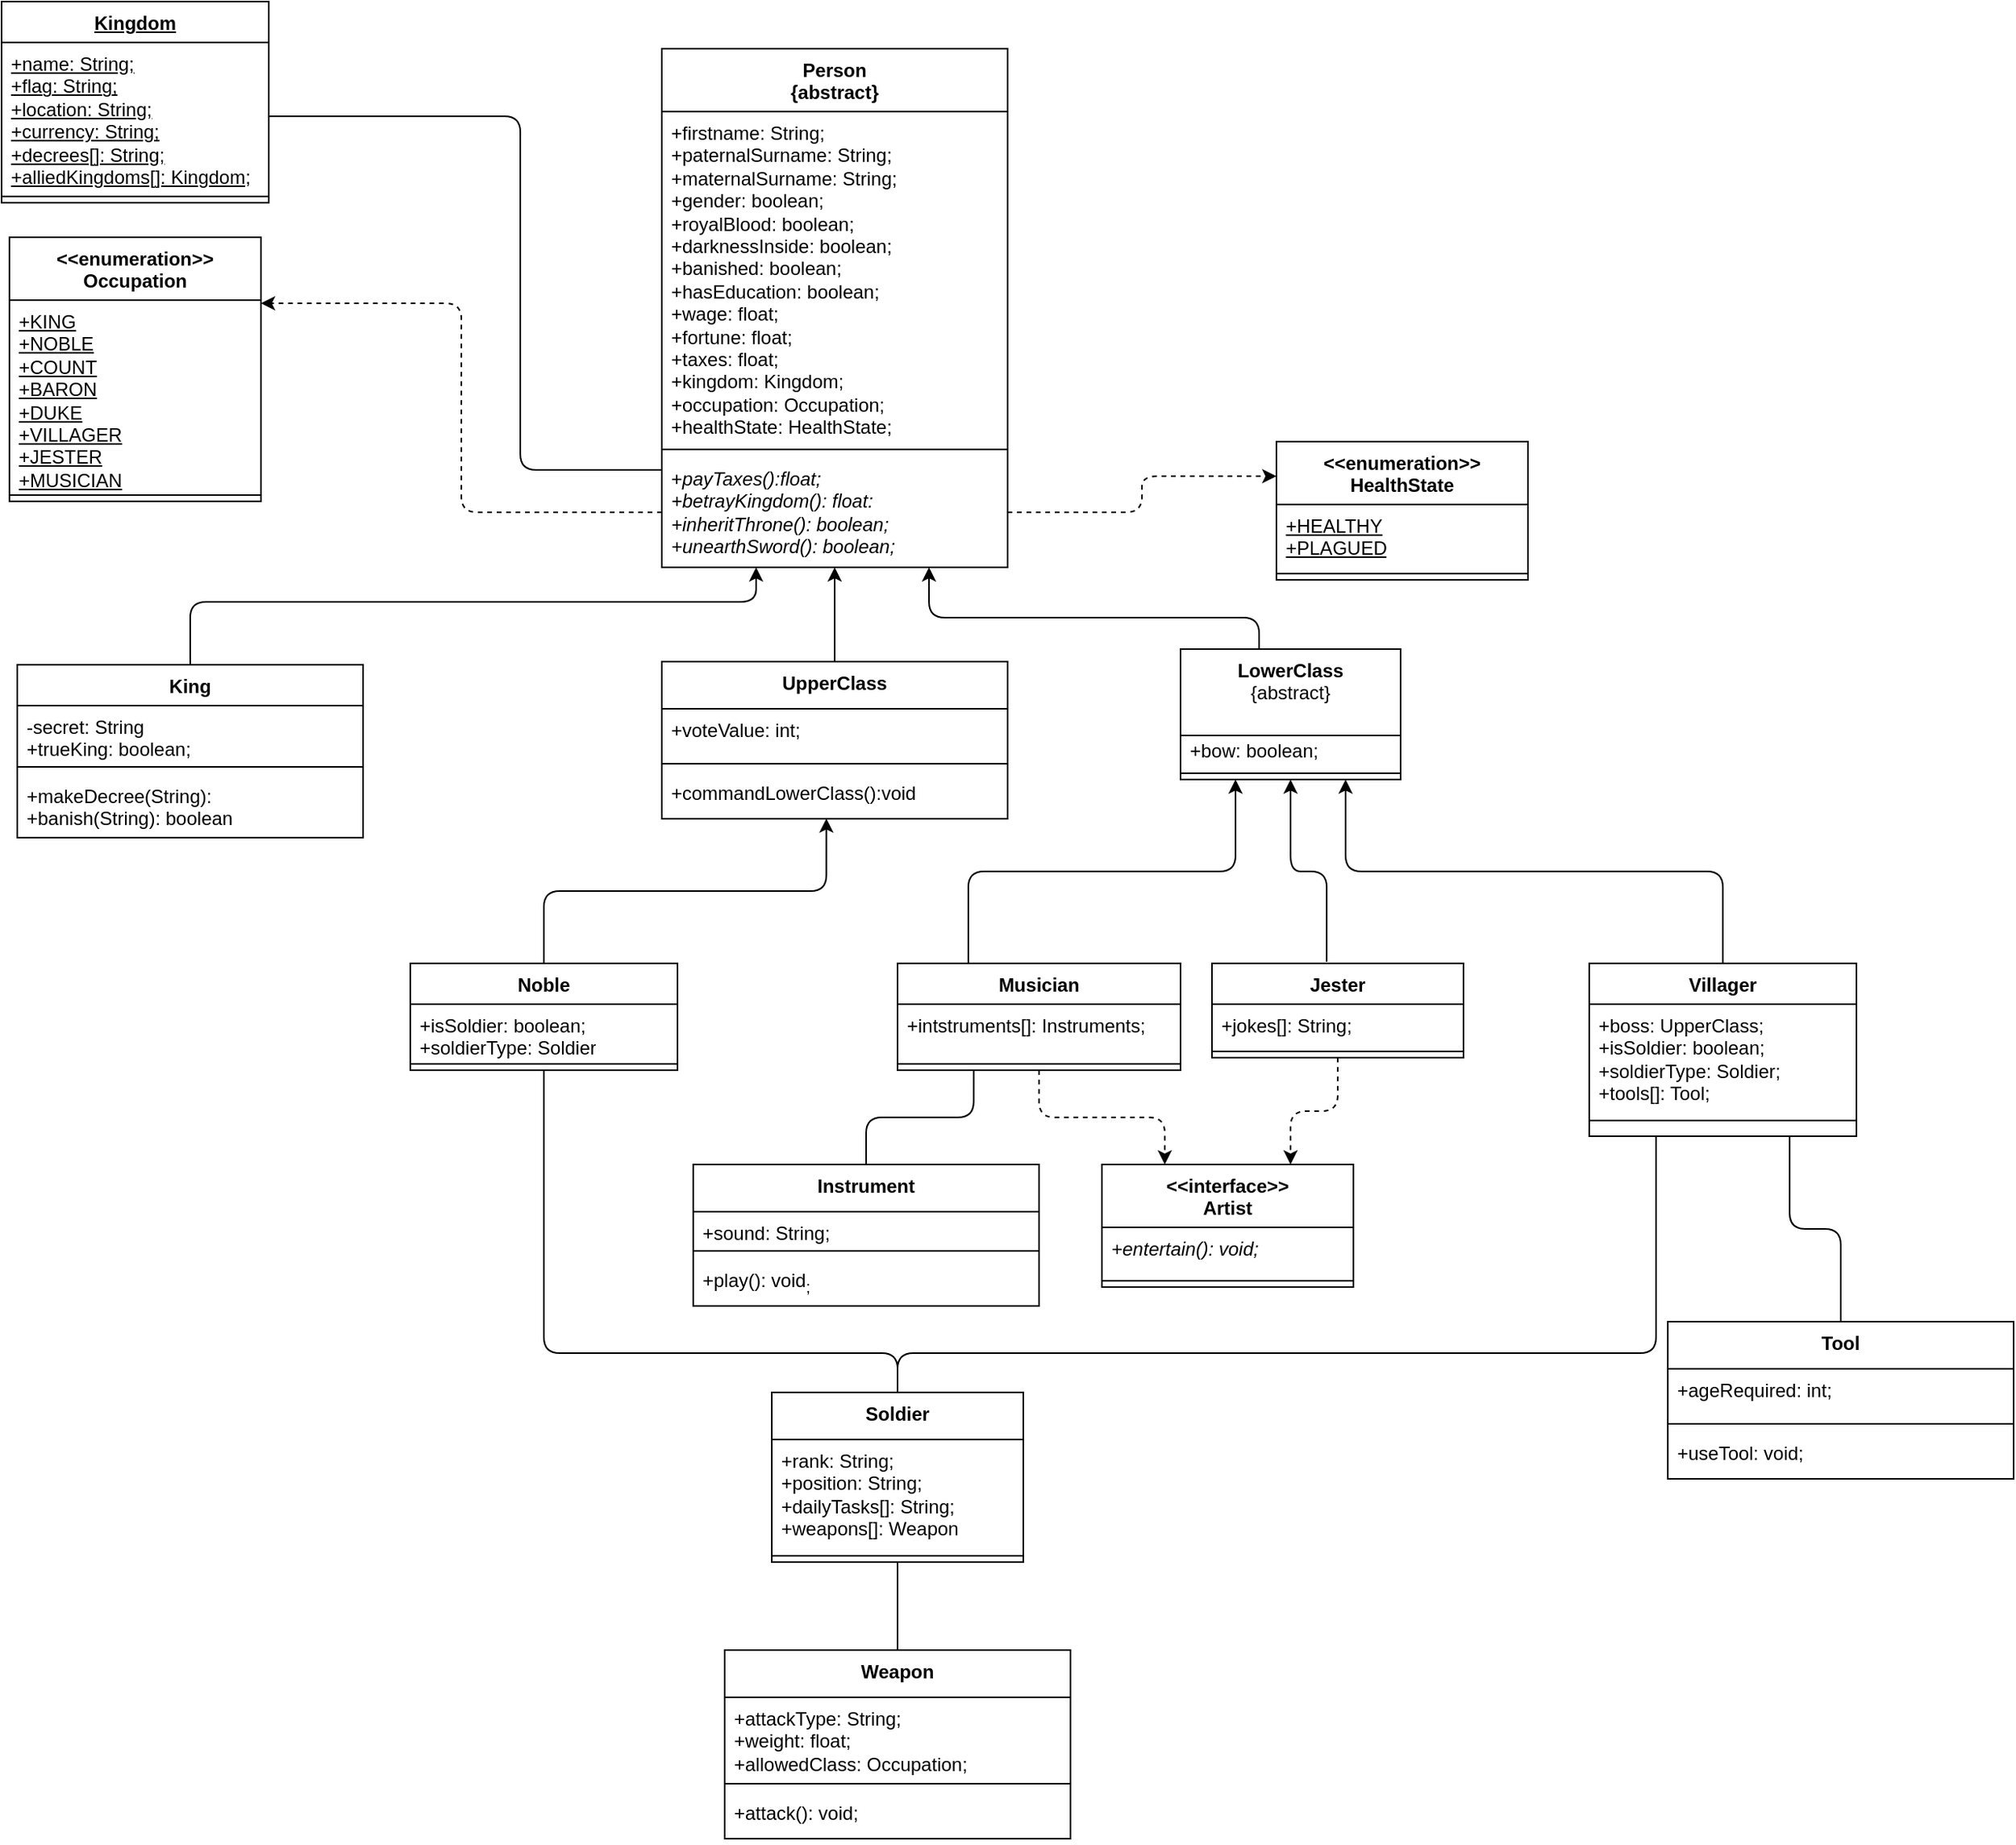 <mxfile version="24.6.5" type="github">
  <diagram name="Página-1" id="RxgWlxhT6HdZIsI5FISV">
    <mxGraphModel dx="1434" dy="789" grid="1" gridSize="10" guides="1" tooltips="1" connect="1" arrows="1" fold="1" page="1" pageScale="1" pageWidth="827" pageHeight="1169" math="0" shadow="0">
      <root>
        <mxCell id="0" />
        <mxCell id="1" parent="0" />
        <mxCell id="5AxWNF5T02aPGYcBd2j5-55" value="King" style="swimlane;fontStyle=1;align=center;verticalAlign=top;childLayout=stackLayout;horizontal=1;startSize=26;horizontalStack=0;resizeParent=1;resizeParentMax=0;resizeLast=0;collapsible=1;marginBottom=0;whiteSpace=wrap;html=1;" parent="1" vertex="1">
          <mxGeometry x="250" y="422" width="220" height="110" as="geometry" />
        </mxCell>
        <mxCell id="5AxWNF5T02aPGYcBd2j5-56" value="-secret: String&lt;div&gt;+trueKing: boolean;&lt;/div&gt;" style="text;strokeColor=none;fillColor=none;align=left;verticalAlign=top;spacingLeft=4;spacingRight=4;overflow=hidden;rotatable=0;points=[[0,0.5],[1,0.5]];portConstraint=eastwest;whiteSpace=wrap;html=1;" parent="5AxWNF5T02aPGYcBd2j5-55" vertex="1">
          <mxGeometry y="26" width="220" height="34" as="geometry" />
        </mxCell>
        <mxCell id="5AxWNF5T02aPGYcBd2j5-57" value="" style="line;strokeWidth=1;fillColor=none;align=left;verticalAlign=middle;spacingTop=-1;spacingLeft=3;spacingRight=3;rotatable=0;labelPosition=right;points=[];portConstraint=eastwest;strokeColor=inherit;" parent="5AxWNF5T02aPGYcBd2j5-55" vertex="1">
          <mxGeometry y="60" width="220" height="10" as="geometry" />
        </mxCell>
        <mxCell id="5AxWNF5T02aPGYcBd2j5-58" value="+makeDecree(String):&amp;nbsp; &amp;nbsp;&lt;div&gt;+banish(String): boolean&amp;nbsp;&lt;/div&gt;" style="text;strokeColor=none;fillColor=none;align=left;verticalAlign=top;spacingLeft=4;spacingRight=4;overflow=hidden;rotatable=0;points=[[0,0.5],[1,0.5]];portConstraint=eastwest;whiteSpace=wrap;html=1;" parent="5AxWNF5T02aPGYcBd2j5-55" vertex="1">
          <mxGeometry y="70" width="220" height="40" as="geometry" />
        </mxCell>
        <mxCell id="8YMsaWUEQPvyWmvl6M6F-32" style="edgeStyle=orthogonalEdgeStyle;rounded=1;orthogonalLoop=1;jettySize=auto;html=1;exitX=0.5;exitY=0;exitDx=0;exitDy=0;entryX=0.75;entryY=1;entryDx=0;entryDy=0;curved=0;" parent="1" source="5AxWNF5T02aPGYcBd2j5-63" target="5AxWNF5T02aPGYcBd2j5-84" edge="1">
          <mxGeometry relative="1" as="geometry" />
        </mxCell>
        <mxCell id="5AxWNF5T02aPGYcBd2j5-63" value="Villager" style="swimlane;fontStyle=1;align=center;verticalAlign=top;childLayout=stackLayout;horizontal=1;startSize=26;horizontalStack=0;resizeParent=1;resizeParentMax=0;resizeLast=0;collapsible=1;marginBottom=0;whiteSpace=wrap;html=1;" parent="1" vertex="1">
          <mxGeometry x="1250" y="612" width="170" height="110" as="geometry" />
        </mxCell>
        <mxCell id="5AxWNF5T02aPGYcBd2j5-64" value="+boss: UpperClass;&lt;div&gt;+isSoldier: boolean;&lt;/div&gt;&lt;div&gt;+soldierType: Soldier;&lt;/div&gt;&lt;div&gt;+tools[]: Tool;&lt;/div&gt;" style="text;strokeColor=none;fillColor=none;align=left;verticalAlign=top;spacingLeft=4;spacingRight=4;overflow=hidden;rotatable=0;points=[[0,0.5],[1,0.5]];portConstraint=eastwest;whiteSpace=wrap;html=1;" parent="5AxWNF5T02aPGYcBd2j5-63" vertex="1">
          <mxGeometry y="26" width="170" height="64" as="geometry" />
        </mxCell>
        <mxCell id="5AxWNF5T02aPGYcBd2j5-65" value="" style="line;strokeWidth=1;fillColor=none;align=left;verticalAlign=middle;spacingTop=-1;spacingLeft=3;spacingRight=3;rotatable=0;labelPosition=right;points=[];portConstraint=eastwest;strokeColor=inherit;" parent="5AxWNF5T02aPGYcBd2j5-63" vertex="1">
          <mxGeometry y="90" width="170" height="20" as="geometry" />
        </mxCell>
        <mxCell id="8YMsaWUEQPvyWmvl6M6F-29" style="edgeStyle=orthogonalEdgeStyle;rounded=1;orthogonalLoop=1;jettySize=auto;html=1;exitX=0.25;exitY=0;exitDx=0;exitDy=0;entryX=0.25;entryY=1;entryDx=0;entryDy=0;curved=0;" parent="1" source="5AxWNF5T02aPGYcBd2j5-67" target="5AxWNF5T02aPGYcBd2j5-84" edge="1">
          <mxGeometry relative="1" as="geometry" />
        </mxCell>
        <mxCell id="5AxWNF5T02aPGYcBd2j5-67" value="Musician" style="swimlane;fontStyle=1;align=center;verticalAlign=top;childLayout=stackLayout;horizontal=1;startSize=26;horizontalStack=0;resizeParent=1;resizeParentMax=0;resizeLast=0;collapsible=1;marginBottom=0;whiteSpace=wrap;html=1;" parent="1" vertex="1">
          <mxGeometry x="810" y="612" width="180" height="68" as="geometry" />
        </mxCell>
        <mxCell id="5AxWNF5T02aPGYcBd2j5-68" value="+intstruments[]: Instruments;" style="text;strokeColor=none;fillColor=none;align=left;verticalAlign=top;spacingLeft=4;spacingRight=4;overflow=hidden;rotatable=0;points=[[0,0.5],[1,0.5]];portConstraint=eastwest;whiteSpace=wrap;html=1;" parent="5AxWNF5T02aPGYcBd2j5-67" vertex="1">
          <mxGeometry y="26" width="180" height="34" as="geometry" />
        </mxCell>
        <mxCell id="5AxWNF5T02aPGYcBd2j5-69" value="" style="line;strokeWidth=1;fillColor=none;align=left;verticalAlign=middle;spacingTop=-1;spacingLeft=3;spacingRight=3;rotatable=0;labelPosition=right;points=[];portConstraint=eastwest;strokeColor=inherit;" parent="5AxWNF5T02aPGYcBd2j5-67" vertex="1">
          <mxGeometry y="60" width="180" height="8" as="geometry" />
        </mxCell>
        <mxCell id="cL-bxxUgpNdBFjYDeyzz-24" style="edgeStyle=orthogonalEdgeStyle;rounded=1;orthogonalLoop=1;jettySize=auto;html=1;exitX=0.456;exitY=-0.017;exitDx=0;exitDy=0;entryX=0.5;entryY=1;entryDx=0;entryDy=0;exitPerimeter=0;curved=0;" parent="1" source="5AxWNF5T02aPGYcBd2j5-71" target="5AxWNF5T02aPGYcBd2j5-84" edge="1">
          <mxGeometry relative="1" as="geometry" />
        </mxCell>
        <mxCell id="5AxWNF5T02aPGYcBd2j5-71" value="Jester" style="swimlane;fontStyle=1;align=center;verticalAlign=top;childLayout=stackLayout;horizontal=1;startSize=26;horizontalStack=0;resizeParent=1;resizeParentMax=0;resizeLast=0;collapsible=1;marginBottom=0;whiteSpace=wrap;html=1;" parent="1" vertex="1">
          <mxGeometry x="1010" y="612" width="160" height="60" as="geometry" />
        </mxCell>
        <mxCell id="5AxWNF5T02aPGYcBd2j5-72" value="+jokes[]: String;" style="text;strokeColor=none;fillColor=none;align=left;verticalAlign=top;spacingLeft=4;spacingRight=4;overflow=hidden;rotatable=0;points=[[0,0.5],[1,0.5]];portConstraint=eastwest;whiteSpace=wrap;html=1;" parent="5AxWNF5T02aPGYcBd2j5-71" vertex="1">
          <mxGeometry y="26" width="160" height="26" as="geometry" />
        </mxCell>
        <mxCell id="5AxWNF5T02aPGYcBd2j5-73" value="" style="line;strokeWidth=1;fillColor=none;align=left;verticalAlign=middle;spacingTop=-1;spacingLeft=3;spacingRight=3;rotatable=0;labelPosition=right;points=[];portConstraint=eastwest;strokeColor=inherit;" parent="5AxWNF5T02aPGYcBd2j5-71" vertex="1">
          <mxGeometry y="52" width="160" height="8" as="geometry" />
        </mxCell>
        <mxCell id="YmxFgDObTr9srPSz1VW--3" style="edgeStyle=orthogonalEdgeStyle;rounded=1;orthogonalLoop=1;jettySize=auto;html=1;exitX=0.5;exitY=0;exitDx=0;exitDy=0;entryX=0.5;entryY=1;entryDx=0;entryDy=0;endArrow=none;endFill=0;curved=0;" edge="1" parent="1" source="5AxWNF5T02aPGYcBd2j5-76" target="8YMsaWUEQPvyWmvl6M6F-40">
          <mxGeometry relative="1" as="geometry">
            <Array as="points">
              <mxPoint x="810" y="860" />
              <mxPoint x="585" y="860" />
            </Array>
          </mxGeometry>
        </mxCell>
        <mxCell id="YmxFgDObTr9srPSz1VW--10" style="edgeStyle=orthogonalEdgeStyle;rounded=1;orthogonalLoop=1;jettySize=auto;html=1;exitX=0.5;exitY=0;exitDx=0;exitDy=0;entryX=0.25;entryY=1;entryDx=0;entryDy=0;curved=0;endArrow=none;endFill=0;" edge="1" parent="1" source="5AxWNF5T02aPGYcBd2j5-76" target="5AxWNF5T02aPGYcBd2j5-63">
          <mxGeometry relative="1" as="geometry">
            <Array as="points">
              <mxPoint x="810" y="860" />
              <mxPoint x="1293" y="860" />
            </Array>
          </mxGeometry>
        </mxCell>
        <mxCell id="5AxWNF5T02aPGYcBd2j5-76" value="&lt;div&gt;&lt;span style=&quot;background-color: initial;&quot;&gt;Soldier&lt;/span&gt;&lt;br&gt;&lt;/div&gt;" style="swimlane;fontStyle=1;align=center;verticalAlign=top;childLayout=stackLayout;horizontal=1;startSize=30;horizontalStack=0;resizeParent=1;resizeParentMax=0;resizeLast=0;collapsible=1;marginBottom=0;whiteSpace=wrap;html=1;" parent="1" vertex="1">
          <mxGeometry x="730" y="885" width="160" height="108" as="geometry" />
        </mxCell>
        <mxCell id="5AxWNF5T02aPGYcBd2j5-77" value="+rank: String;&lt;div&gt;+position: String;&lt;/div&gt;&lt;div&gt;+dailyTasks[]: String;&lt;/div&gt;&lt;div&gt;+weapons[]: Weapon&lt;/div&gt;" style="text;strokeColor=none;fillColor=none;align=left;verticalAlign=top;spacingLeft=4;spacingRight=4;overflow=hidden;rotatable=0;points=[[0,0.5],[1,0.5]];portConstraint=eastwest;whiteSpace=wrap;html=1;" parent="5AxWNF5T02aPGYcBd2j5-76" vertex="1">
          <mxGeometry y="30" width="160" height="70" as="geometry" />
        </mxCell>
        <mxCell id="5AxWNF5T02aPGYcBd2j5-78" value="" style="line;strokeWidth=1;fillColor=none;align=left;verticalAlign=middle;spacingTop=-1;spacingLeft=3;spacingRight=3;rotatable=0;labelPosition=right;points=[];portConstraint=eastwest;strokeColor=inherit;" parent="5AxWNF5T02aPGYcBd2j5-76" vertex="1">
          <mxGeometry y="100" width="160" height="8" as="geometry" />
        </mxCell>
        <mxCell id="5AxWNF5T02aPGYcBd2j5-80" value="&lt;u&gt;Kingdom&lt;/u&gt;" style="swimlane;fontStyle=1;align=center;verticalAlign=top;childLayout=stackLayout;horizontal=1;startSize=26;horizontalStack=0;resizeParent=1;resizeParentMax=0;resizeLast=0;collapsible=1;marginBottom=0;whiteSpace=wrap;html=1;" parent="1" vertex="1">
          <mxGeometry x="240" width="170" height="128" as="geometry" />
        </mxCell>
        <mxCell id="5AxWNF5T02aPGYcBd2j5-81" value="&lt;div&gt;&lt;u&gt;+name: String;&lt;/u&gt;&lt;/div&gt;&lt;div&gt;&lt;u&gt;+flag: String;&lt;/u&gt;&lt;/div&gt;&lt;div&gt;&lt;u&gt;+location: String;&lt;/u&gt;&lt;/div&gt;&lt;div&gt;&lt;u&gt;+currency: String;&lt;/u&gt;&lt;/div&gt;&lt;div&gt;&lt;u&gt;+decrees[]: String;&lt;/u&gt;&lt;/div&gt;&lt;div&gt;&lt;u&gt;+alliedKingdoms[]: Kingdom;&lt;/u&gt;&lt;/div&gt;" style="text;strokeColor=none;fillColor=none;align=left;verticalAlign=top;spacingLeft=4;spacingRight=4;overflow=hidden;rotatable=0;points=[[0,0.5],[1,0.5]];portConstraint=eastwest;whiteSpace=wrap;html=1;" parent="5AxWNF5T02aPGYcBd2j5-80" vertex="1">
          <mxGeometry y="26" width="170" height="94" as="geometry" />
        </mxCell>
        <mxCell id="5AxWNF5T02aPGYcBd2j5-82" value="" style="line;strokeWidth=1;fillColor=none;align=left;verticalAlign=middle;spacingTop=-1;spacingLeft=3;spacingRight=3;rotatable=0;labelPosition=right;points=[];portConstraint=eastwest;strokeColor=inherit;" parent="5AxWNF5T02aPGYcBd2j5-80" vertex="1">
          <mxGeometry y="120" width="170" height="8" as="geometry" />
        </mxCell>
        <mxCell id="5AxWNF5T02aPGYcBd2j5-84" value="&lt;b&gt;LowerClass&lt;/b&gt;&lt;br&gt;&lt;div&gt;{abstract}&lt;/div&gt;" style="swimlane;fontStyle=0;align=center;verticalAlign=top;childLayout=stackLayout;horizontal=1;startSize=55;horizontalStack=0;resizeParent=1;resizeParentMax=0;resizeLast=0;collapsible=0;marginBottom=0;html=1;whiteSpace=wrap;" parent="1" vertex="1">
          <mxGeometry x="990" y="412" width="140" height="83" as="geometry" />
        </mxCell>
        <mxCell id="5AxWNF5T02aPGYcBd2j5-85" value="+bow: boolean;" style="text;html=1;strokeColor=none;fillColor=none;align=left;verticalAlign=middle;spacingLeft=4;spacingRight=4;overflow=hidden;rotatable=0;points=[[0,0.5],[1,0.5]];portConstraint=eastwest;whiteSpace=wrap;" parent="5AxWNF5T02aPGYcBd2j5-84" vertex="1">
          <mxGeometry y="55" width="140" height="20" as="geometry" />
        </mxCell>
        <mxCell id="5AxWNF5T02aPGYcBd2j5-86" value="" style="line;strokeWidth=1;fillColor=none;align=left;verticalAlign=middle;spacingTop=-1;spacingLeft=3;spacingRight=3;rotatable=0;labelPosition=right;points=[];portConstraint=eastwest;" parent="5AxWNF5T02aPGYcBd2j5-84" vertex="1">
          <mxGeometry y="75" width="140" height="8" as="geometry" />
        </mxCell>
        <mxCell id="8YMsaWUEQPvyWmvl6M6F-4" style="edgeStyle=orthogonalEdgeStyle;rounded=1;orthogonalLoop=1;jettySize=auto;html=1;entryX=0;entryY=0.25;entryDx=0;entryDy=0;exitX=1;exitY=0.5;exitDx=0;exitDy=0;curved=0;dashed=1;" parent="1" source="cL-bxxUgpNdBFjYDeyzz-20" target="cL-bxxUgpNdBFjYDeyzz-21" edge="1">
          <mxGeometry relative="1" as="geometry">
            <mxPoint x="830" y="189.5" as="sourcePoint" />
            <mxPoint x="991" y="12" as="targetPoint" />
          </mxGeometry>
        </mxCell>
        <mxCell id="8YMsaWUEQPvyWmvl6M6F-9" style="edgeStyle=orthogonalEdgeStyle;rounded=1;orthogonalLoop=1;jettySize=auto;html=1;exitX=0.5;exitY=0;exitDx=0;exitDy=0;curved=0;entryX=0.5;entryY=1;entryDx=0;entryDy=0;" parent="1" source="8YMsaWUEQPvyWmvl6M6F-16" target="cL-bxxUgpNdBFjYDeyzz-17" edge="1">
          <mxGeometry relative="1" as="geometry">
            <mxPoint x="580" y="392.0" as="sourcePoint" />
            <Array as="points" />
            <mxPoint x="770" y="340" as="targetPoint" />
          </mxGeometry>
        </mxCell>
        <mxCell id="8YMsaWUEQPvyWmvl6M6F-10" style="edgeStyle=orthogonalEdgeStyle;rounded=1;orthogonalLoop=1;jettySize=auto;html=1;curved=0;" parent="1" target="cL-bxxUgpNdBFjYDeyzz-20" edge="1">
          <mxGeometry relative="1" as="geometry">
            <mxPoint x="1040" y="412" as="sourcePoint" />
            <mxPoint x="830" y="192" as="targetPoint" />
            <Array as="points">
              <mxPoint x="1040" y="392" />
              <mxPoint x="830" y="392" />
            </Array>
          </mxGeometry>
        </mxCell>
        <mxCell id="8YMsaWUEQPvyWmvl6M6F-16" value="UpperClass" style="swimlane;fontStyle=1;align=center;verticalAlign=top;childLayout=stackLayout;horizontal=1;startSize=30;horizontalStack=0;resizeParent=1;resizeParentMax=0;resizeLast=0;collapsible=1;marginBottom=0;whiteSpace=wrap;html=1;" parent="1" vertex="1">
          <mxGeometry x="660" y="420" width="220" height="100" as="geometry" />
        </mxCell>
        <mxCell id="8YMsaWUEQPvyWmvl6M6F-17" value="+voteValue: int;" style="text;strokeColor=none;fillColor=none;align=left;verticalAlign=top;spacingLeft=4;spacingRight=4;overflow=hidden;rotatable=0;points=[[0,0.5],[1,0.5]];portConstraint=eastwest;whiteSpace=wrap;html=1;" parent="8YMsaWUEQPvyWmvl6M6F-16" vertex="1">
          <mxGeometry y="30" width="220" height="30" as="geometry" />
        </mxCell>
        <mxCell id="8YMsaWUEQPvyWmvl6M6F-18" value="" style="line;strokeWidth=1;fillColor=none;align=left;verticalAlign=middle;spacingTop=-1;spacingLeft=3;spacingRight=3;rotatable=0;labelPosition=right;points=[];portConstraint=eastwest;strokeColor=inherit;" parent="8YMsaWUEQPvyWmvl6M6F-16" vertex="1">
          <mxGeometry y="60" width="220" height="10" as="geometry" />
        </mxCell>
        <mxCell id="8YMsaWUEQPvyWmvl6M6F-19" value="+commandLowerClass():void" style="text;strokeColor=none;fillColor=none;align=left;verticalAlign=top;spacingLeft=4;spacingRight=4;overflow=hidden;rotatable=0;points=[[0,0.5],[1,0.5]];portConstraint=eastwest;whiteSpace=wrap;html=1;" parent="8YMsaWUEQPvyWmvl6M6F-16" vertex="1">
          <mxGeometry y="70" width="220" height="30" as="geometry" />
        </mxCell>
        <mxCell id="8YMsaWUEQPvyWmvl6M6F-20" value="&lt;div&gt;&lt;/div&gt;&lt;div&gt;&amp;lt;&amp;lt;enumeration&amp;gt;&amp;gt;&lt;/div&gt;&lt;div&gt;Occupation&lt;/div&gt;" style="swimlane;fontStyle=1;align=center;verticalAlign=top;childLayout=stackLayout;horizontal=1;startSize=40;horizontalStack=0;resizeParent=1;resizeParentMax=0;resizeLast=0;collapsible=1;marginBottom=0;whiteSpace=wrap;html=1;" parent="1" vertex="1">
          <mxGeometry x="245" y="150" width="160" height="168" as="geometry" />
        </mxCell>
        <mxCell id="8YMsaWUEQPvyWmvl6M6F-21" value="&lt;u&gt;+KING&lt;/u&gt;&lt;div&gt;&lt;u&gt;+NOBLE&lt;/u&gt;&lt;/div&gt;&lt;div&gt;&lt;u&gt;+COUNT&lt;/u&gt;&lt;/div&gt;&lt;div&gt;&lt;u&gt;+BARON&lt;/u&gt;&lt;/div&gt;&lt;div&gt;&lt;u&gt;+DUKE&lt;/u&gt;&lt;/div&gt;&lt;div&gt;&lt;u&gt;+VILLAGER&lt;/u&gt;&lt;/div&gt;&lt;div&gt;&lt;u&gt;+JESTER&lt;/u&gt;&lt;/div&gt;&lt;div&gt;&lt;u&gt;+MUSICIAN&lt;/u&gt;&lt;/div&gt;" style="text;strokeColor=none;fillColor=none;align=left;verticalAlign=top;spacingLeft=4;spacingRight=4;overflow=hidden;rotatable=0;points=[[0,0.5],[1,0.5]];portConstraint=eastwest;whiteSpace=wrap;html=1;" parent="8YMsaWUEQPvyWmvl6M6F-20" vertex="1">
          <mxGeometry y="40" width="160" height="120" as="geometry" />
        </mxCell>
        <mxCell id="8YMsaWUEQPvyWmvl6M6F-22" value="" style="line;strokeWidth=1;fillColor=none;align=left;verticalAlign=middle;spacingTop=-1;spacingLeft=3;spacingRight=3;rotatable=0;labelPosition=right;points=[];portConstraint=eastwest;strokeColor=inherit;" parent="8YMsaWUEQPvyWmvl6M6F-20" vertex="1">
          <mxGeometry y="160" width="160" height="8" as="geometry" />
        </mxCell>
        <mxCell id="8YMsaWUEQPvyWmvl6M6F-24" value="&lt;div&gt;&lt;/div&gt;&lt;div&gt;&amp;lt;&amp;lt;interface&amp;gt;&amp;gt;&lt;br&gt;Artist&lt;/div&gt;" style="swimlane;fontStyle=1;align=center;verticalAlign=top;childLayout=stackLayout;horizontal=1;startSize=40;horizontalStack=0;resizeParent=1;resizeParentMax=0;resizeLast=0;collapsible=1;marginBottom=0;whiteSpace=wrap;html=1;" parent="1" vertex="1">
          <mxGeometry x="940" y="740" width="160" height="78" as="geometry" />
        </mxCell>
        <mxCell id="8YMsaWUEQPvyWmvl6M6F-25" value="&lt;i&gt;+entertain(): void;&lt;/i&gt;" style="text;strokeColor=none;fillColor=none;align=left;verticalAlign=top;spacingLeft=4;spacingRight=4;overflow=hidden;rotatable=0;points=[[0,0.5],[1,0.5]];portConstraint=eastwest;whiteSpace=wrap;html=1;" parent="8YMsaWUEQPvyWmvl6M6F-24" vertex="1">
          <mxGeometry y="40" width="160" height="30" as="geometry" />
        </mxCell>
        <mxCell id="8YMsaWUEQPvyWmvl6M6F-26" value="" style="line;strokeWidth=1;fillColor=none;align=left;verticalAlign=middle;spacingTop=-1;spacingLeft=3;spacingRight=3;rotatable=0;labelPosition=right;points=[];portConstraint=eastwest;strokeColor=inherit;" parent="8YMsaWUEQPvyWmvl6M6F-24" vertex="1">
          <mxGeometry y="70" width="160" height="8" as="geometry" />
        </mxCell>
        <mxCell id="8YMsaWUEQPvyWmvl6M6F-27" style="edgeStyle=orthogonalEdgeStyle;rounded=1;orthogonalLoop=1;jettySize=auto;html=1;exitX=0.5;exitY=1;exitDx=0;exitDy=0;entryX=0.25;entryY=0;entryDx=0;entryDy=0;dashed=1;curved=0;" parent="1" source="5AxWNF5T02aPGYcBd2j5-67" target="8YMsaWUEQPvyWmvl6M6F-24" edge="1">
          <mxGeometry relative="1" as="geometry">
            <mxPoint x="970" y="693" as="sourcePoint" />
          </mxGeometry>
        </mxCell>
        <mxCell id="8YMsaWUEQPvyWmvl6M6F-31" style="edgeStyle=orthogonalEdgeStyle;rounded=1;orthogonalLoop=1;jettySize=auto;html=1;exitX=0.5;exitY=1;exitDx=0;exitDy=0;entryX=0.75;entryY=0;entryDx=0;entryDy=0;dashed=1;curved=0;" parent="1" source="5AxWNF5T02aPGYcBd2j5-71" target="8YMsaWUEQPvyWmvl6M6F-24" edge="1">
          <mxGeometry relative="1" as="geometry" />
        </mxCell>
        <mxCell id="cL-bxxUgpNdBFjYDeyzz-2" style="edgeStyle=orthogonalEdgeStyle;rounded=1;orthogonalLoop=1;jettySize=auto;html=1;exitX=0.5;exitY=0;exitDx=0;exitDy=0;entryX=0.476;entryY=0.994;entryDx=0;entryDy=0;entryPerimeter=0;curved=0;" parent="1" source="8YMsaWUEQPvyWmvl6M6F-40" target="8YMsaWUEQPvyWmvl6M6F-19" edge="1">
          <mxGeometry relative="1" as="geometry">
            <mxPoint x="580" y="542" as="targetPoint" />
          </mxGeometry>
        </mxCell>
        <mxCell id="8YMsaWUEQPvyWmvl6M6F-40" value="Noble" style="swimlane;fontStyle=1;align=center;verticalAlign=top;childLayout=stackLayout;horizontal=1;startSize=26;horizontalStack=0;resizeParent=1;resizeParentMax=0;resizeLast=0;collapsible=1;marginBottom=0;whiteSpace=wrap;html=1;" parent="1" vertex="1">
          <mxGeometry x="500" y="612" width="170" height="68" as="geometry" />
        </mxCell>
        <mxCell id="8YMsaWUEQPvyWmvl6M6F-41" value="+isSoldier: boolean;&lt;div&gt;+soldierType: Soldier&lt;/div&gt;" style="text;strokeColor=none;fillColor=none;align=left;verticalAlign=top;spacingLeft=4;spacingRight=4;overflow=hidden;rotatable=0;points=[[0,0.5],[1,0.5]];portConstraint=eastwest;whiteSpace=wrap;html=1;" parent="8YMsaWUEQPvyWmvl6M6F-40" vertex="1">
          <mxGeometry y="26" width="170" height="34" as="geometry" />
        </mxCell>
        <mxCell id="8YMsaWUEQPvyWmvl6M6F-42" value="" style="line;strokeWidth=1;fillColor=none;align=left;verticalAlign=middle;spacingTop=-1;spacingLeft=3;spacingRight=3;rotatable=0;labelPosition=right;points=[];portConstraint=eastwest;strokeColor=inherit;" parent="8YMsaWUEQPvyWmvl6M6F-40" vertex="1">
          <mxGeometry y="60" width="170" height="8" as="geometry" />
        </mxCell>
        <mxCell id="cL-bxxUgpNdBFjYDeyzz-5" value="Instrument" style="swimlane;fontStyle=1;align=center;verticalAlign=top;childLayout=stackLayout;horizontal=1;startSize=30;horizontalStack=0;resizeParent=1;resizeParentMax=0;resizeLast=0;collapsible=1;marginBottom=0;whiteSpace=wrap;html=1;" parent="1" vertex="1">
          <mxGeometry x="680" y="740" width="220" height="90" as="geometry" />
        </mxCell>
        <mxCell id="cL-bxxUgpNdBFjYDeyzz-6" value="+sound: String;" style="text;strokeColor=none;fillColor=none;align=left;verticalAlign=top;spacingLeft=4;spacingRight=4;overflow=hidden;rotatable=0;points=[[0,0.5],[1,0.5]];portConstraint=eastwest;whiteSpace=wrap;html=1;" parent="cL-bxxUgpNdBFjYDeyzz-5" vertex="1">
          <mxGeometry y="30" width="220" height="20" as="geometry" />
        </mxCell>
        <mxCell id="cL-bxxUgpNdBFjYDeyzz-7" value="" style="line;strokeWidth=1;fillColor=none;align=left;verticalAlign=middle;spacingTop=-1;spacingLeft=3;spacingRight=3;rotatable=0;labelPosition=right;points=[];portConstraint=eastwest;strokeColor=inherit;" parent="cL-bxxUgpNdBFjYDeyzz-5" vertex="1">
          <mxGeometry y="50" width="220" height="10" as="geometry" />
        </mxCell>
        <mxCell id="cL-bxxUgpNdBFjYDeyzz-8" value="+play(): void&lt;sub&gt;;&lt;/sub&gt;" style="text;strokeColor=none;fillColor=none;align=left;verticalAlign=top;spacingLeft=4;spacingRight=4;overflow=hidden;rotatable=0;points=[[0,0.5],[1,0.5]];portConstraint=eastwest;whiteSpace=wrap;html=1;" parent="cL-bxxUgpNdBFjYDeyzz-5" vertex="1">
          <mxGeometry y="60" width="220" height="30" as="geometry" />
        </mxCell>
        <mxCell id="YmxFgDObTr9srPSz1VW--9" style="edgeStyle=orthogonalEdgeStyle;rounded=1;orthogonalLoop=1;jettySize=auto;html=1;exitX=0.5;exitY=0;exitDx=0;exitDy=0;entryX=0.75;entryY=1;entryDx=0;entryDy=0;curved=0;endArrow=none;endFill=0;" edge="1" parent="1" source="cL-bxxUgpNdBFjYDeyzz-9" target="5AxWNF5T02aPGYcBd2j5-63">
          <mxGeometry relative="1" as="geometry" />
        </mxCell>
        <mxCell id="cL-bxxUgpNdBFjYDeyzz-9" value="Tool" style="swimlane;fontStyle=1;align=center;verticalAlign=top;childLayout=stackLayout;horizontal=1;startSize=30;horizontalStack=0;resizeParent=1;resizeParentMax=0;resizeLast=0;collapsible=1;marginBottom=0;whiteSpace=wrap;html=1;" parent="1" vertex="1">
          <mxGeometry x="1300" y="840" width="220" height="100" as="geometry" />
        </mxCell>
        <mxCell id="cL-bxxUgpNdBFjYDeyzz-10" value="+ageRequired: int;" style="text;strokeColor=none;fillColor=none;align=left;verticalAlign=top;spacingLeft=4;spacingRight=4;overflow=hidden;rotatable=0;points=[[0,0.5],[1,0.5]];portConstraint=eastwest;whiteSpace=wrap;html=1;" parent="cL-bxxUgpNdBFjYDeyzz-9" vertex="1">
          <mxGeometry y="30" width="220" height="30" as="geometry" />
        </mxCell>
        <mxCell id="cL-bxxUgpNdBFjYDeyzz-11" value="" style="line;strokeWidth=1;fillColor=none;align=left;verticalAlign=middle;spacingTop=-1;spacingLeft=3;spacingRight=3;rotatable=0;labelPosition=right;points=[];portConstraint=eastwest;strokeColor=inherit;" parent="cL-bxxUgpNdBFjYDeyzz-9" vertex="1">
          <mxGeometry y="60" width="220" height="10" as="geometry" />
        </mxCell>
        <mxCell id="cL-bxxUgpNdBFjYDeyzz-12" value="+useTool: void;" style="text;strokeColor=none;fillColor=none;align=left;verticalAlign=top;spacingLeft=4;spacingRight=4;overflow=hidden;rotatable=0;points=[[0,0.5],[1,0.5]];portConstraint=eastwest;whiteSpace=wrap;html=1;" parent="cL-bxxUgpNdBFjYDeyzz-9" vertex="1">
          <mxGeometry y="70" width="220" height="30" as="geometry" />
        </mxCell>
        <mxCell id="YmxFgDObTr9srPSz1VW--7" style="edgeStyle=orthogonalEdgeStyle;rounded=1;orthogonalLoop=1;jettySize=auto;html=1;exitX=0.5;exitY=0;exitDx=0;exitDy=0;entryX=0.5;entryY=1;entryDx=0;entryDy=0;curved=0;endArrow=none;endFill=0;" edge="1" parent="1" source="cL-bxxUgpNdBFjYDeyzz-13" target="5AxWNF5T02aPGYcBd2j5-76">
          <mxGeometry relative="1" as="geometry" />
        </mxCell>
        <mxCell id="cL-bxxUgpNdBFjYDeyzz-13" value="Weapon" style="swimlane;fontStyle=1;align=center;verticalAlign=top;childLayout=stackLayout;horizontal=1;startSize=30;horizontalStack=0;resizeParent=1;resizeParentMax=0;resizeLast=0;collapsible=1;marginBottom=0;whiteSpace=wrap;html=1;" parent="1" vertex="1">
          <mxGeometry x="700" y="1049" width="220" height="120" as="geometry" />
        </mxCell>
        <mxCell id="cL-bxxUgpNdBFjYDeyzz-14" value="+attackType: String;&lt;div&gt;+weight: float;&lt;/div&gt;&lt;div&gt;+allowedClass: Occupation;&lt;/div&gt;" style="text;strokeColor=none;fillColor=none;align=left;verticalAlign=top;spacingLeft=4;spacingRight=4;overflow=hidden;rotatable=0;points=[[0,0.5],[1,0.5]];portConstraint=eastwest;whiteSpace=wrap;html=1;" parent="cL-bxxUgpNdBFjYDeyzz-13" vertex="1">
          <mxGeometry y="30" width="220" height="50" as="geometry" />
        </mxCell>
        <mxCell id="cL-bxxUgpNdBFjYDeyzz-15" value="" style="line;strokeWidth=1;fillColor=none;align=left;verticalAlign=middle;spacingTop=-1;spacingLeft=3;spacingRight=3;rotatable=0;labelPosition=right;points=[];portConstraint=eastwest;strokeColor=inherit;" parent="cL-bxxUgpNdBFjYDeyzz-13" vertex="1">
          <mxGeometry y="80" width="220" height="10" as="geometry" />
        </mxCell>
        <mxCell id="cL-bxxUgpNdBFjYDeyzz-16" value="+attack(): void;" style="text;strokeColor=none;fillColor=none;align=left;verticalAlign=top;spacingLeft=4;spacingRight=4;overflow=hidden;rotatable=0;points=[[0,0.5],[1,0.5]];portConstraint=eastwest;whiteSpace=wrap;html=1;" parent="cL-bxxUgpNdBFjYDeyzz-13" vertex="1">
          <mxGeometry y="90" width="220" height="30" as="geometry" />
        </mxCell>
        <mxCell id="cL-bxxUgpNdBFjYDeyzz-17" value="Person&lt;div&gt;{abstract}&lt;/div&gt;" style="swimlane;fontStyle=1;align=center;verticalAlign=top;childLayout=stackLayout;horizontal=1;startSize=40;horizontalStack=0;resizeParent=1;resizeParentMax=0;resizeLast=0;collapsible=1;marginBottom=0;whiteSpace=wrap;html=1;" parent="1" vertex="1">
          <mxGeometry x="660" y="30" width="220" height="330" as="geometry">
            <mxRectangle x="827" y="-170" width="90" height="40" as="alternateBounds" />
          </mxGeometry>
        </mxCell>
        <mxCell id="cL-bxxUgpNdBFjYDeyzz-18" value="&lt;div&gt;+firstname: String;&lt;/div&gt;&lt;div&gt;+paternalSurname: String;&lt;/div&gt;&lt;div&gt;+maternalSurname: String;&lt;/div&gt;&lt;div&gt;+gender: boolean;&lt;/div&gt;&lt;div&gt;+royalBlood: boolean;&lt;/div&gt;&lt;div&gt;+darknessInside: boolean;&lt;/div&gt;&lt;div&gt;+banished: boolean;&lt;/div&gt;&lt;div&gt;+hasEducation: boolean;&lt;/div&gt;&lt;div&gt;+wage: float;&lt;/div&gt;&lt;div&gt;+fortune: float;&lt;/div&gt;&lt;div&gt;+taxes: float;&lt;/div&gt;&lt;div&gt;+kingdom: Kingdom;&lt;/div&gt;&lt;div&gt;+occupation: Occupation;&lt;/div&gt;&lt;div&gt;+healthState: HealthState;&lt;/div&gt;" style="text;strokeColor=none;fillColor=none;align=left;verticalAlign=top;spacingLeft=4;spacingRight=4;overflow=hidden;rotatable=0;points=[[0,0.5],[1,0.5]];portConstraint=eastwest;whiteSpace=wrap;html=1;" parent="cL-bxxUgpNdBFjYDeyzz-17" vertex="1">
          <mxGeometry y="40" width="220" height="210" as="geometry" />
        </mxCell>
        <mxCell id="cL-bxxUgpNdBFjYDeyzz-19" value="" style="line;strokeWidth=1;fillColor=none;align=left;verticalAlign=middle;spacingTop=-1;spacingLeft=3;spacingRight=3;rotatable=0;labelPosition=right;points=[];portConstraint=eastwest;strokeColor=inherit;" parent="cL-bxxUgpNdBFjYDeyzz-17" vertex="1">
          <mxGeometry y="250" width="220" height="10" as="geometry" />
        </mxCell>
        <mxCell id="cL-bxxUgpNdBFjYDeyzz-20" value="+&lt;i&gt;payTaxes():float;&lt;/i&gt;&lt;div&gt;&lt;i&gt;+betrayKingdom(): float:&lt;/i&gt;&lt;/div&gt;&lt;div&gt;&lt;i&gt;+inheritThrone(): boolean;&lt;/i&gt;&lt;/div&gt;&lt;div&gt;&lt;i&gt;+unearthSword(): boolean;&lt;/i&gt;&lt;/div&gt;" style="text;strokeColor=none;fillColor=none;align=left;verticalAlign=top;spacingLeft=4;spacingRight=4;overflow=hidden;rotatable=0;points=[[0,0.5],[1,0.5]];portConstraint=eastwest;whiteSpace=wrap;html=1;" parent="cL-bxxUgpNdBFjYDeyzz-17" vertex="1">
          <mxGeometry y="260" width="220" height="70" as="geometry" />
        </mxCell>
        <mxCell id="cL-bxxUgpNdBFjYDeyzz-21" value="&lt;div&gt;&lt;/div&gt;&lt;div&gt;&amp;lt;&amp;lt;enumeration&amp;gt;&amp;gt;&lt;/div&gt;&lt;div&gt;HealthState&lt;/div&gt;" style="swimlane;fontStyle=1;align=center;verticalAlign=top;childLayout=stackLayout;horizontal=1;startSize=40;horizontalStack=0;resizeParent=1;resizeParentMax=0;resizeLast=0;collapsible=1;marginBottom=0;whiteSpace=wrap;html=1;" parent="1" vertex="1">
          <mxGeometry x="1051" y="280" width="160" height="88" as="geometry" />
        </mxCell>
        <mxCell id="cL-bxxUgpNdBFjYDeyzz-22" value="&lt;u&gt;+HEALTHY&lt;/u&gt;&lt;div&gt;&lt;u&gt;+PLAGUED&lt;/u&gt;&lt;/div&gt;" style="text;strokeColor=none;fillColor=none;align=left;verticalAlign=top;spacingLeft=4;spacingRight=4;overflow=hidden;rotatable=0;points=[[0,0.5],[1,0.5]];portConstraint=eastwest;whiteSpace=wrap;html=1;" parent="cL-bxxUgpNdBFjYDeyzz-21" vertex="1">
          <mxGeometry y="40" width="160" height="40" as="geometry" />
        </mxCell>
        <mxCell id="cL-bxxUgpNdBFjYDeyzz-23" value="" style="line;strokeWidth=1;fillColor=none;align=left;verticalAlign=middle;spacingTop=-1;spacingLeft=3;spacingRight=3;rotatable=0;labelPosition=right;points=[];portConstraint=eastwest;strokeColor=inherit;" parent="cL-bxxUgpNdBFjYDeyzz-21" vertex="1">
          <mxGeometry y="80" width="160" height="8" as="geometry" />
        </mxCell>
        <mxCell id="cL-bxxUgpNdBFjYDeyzz-25" style="edgeStyle=orthogonalEdgeStyle;rounded=1;orthogonalLoop=1;jettySize=auto;html=1;exitX=0;exitY=0.5;exitDx=0;exitDy=0;entryX=1;entryY=0.25;entryDx=0;entryDy=0;dashed=1;curved=0;" parent="1" source="cL-bxxUgpNdBFjYDeyzz-20" target="8YMsaWUEQPvyWmvl6M6F-20" edge="1">
          <mxGeometry relative="1" as="geometry" />
        </mxCell>
        <mxCell id="cL-bxxUgpNdBFjYDeyzz-26" style="edgeStyle=orthogonalEdgeStyle;rounded=1;orthogonalLoop=1;jettySize=auto;html=1;curved=0;" parent="1" source="5AxWNF5T02aPGYcBd2j5-55" target="cL-bxxUgpNdBFjYDeyzz-20" edge="1">
          <mxGeometry relative="1" as="geometry">
            <mxPoint x="720" y="367" as="targetPoint" />
            <Array as="points">
              <mxPoint x="360" y="382" />
              <mxPoint x="720" y="382" />
            </Array>
          </mxGeometry>
        </mxCell>
        <mxCell id="YmxFgDObTr9srPSz1VW--1" style="edgeStyle=orthogonalEdgeStyle;rounded=1;orthogonalLoop=1;jettySize=auto;html=1;exitX=1;exitY=0.5;exitDx=0;exitDy=0;entryX=0;entryY=0.108;entryDx=0;entryDy=0;entryPerimeter=0;endArrow=none;endFill=0;curved=0;" edge="1" parent="1" source="5AxWNF5T02aPGYcBd2j5-81" target="cL-bxxUgpNdBFjYDeyzz-20">
          <mxGeometry relative="1" as="geometry">
            <Array as="points">
              <mxPoint x="570" y="73" />
              <mxPoint x="570" y="298" />
              <mxPoint x="660" y="298" />
            </Array>
          </mxGeometry>
        </mxCell>
        <mxCell id="YmxFgDObTr9srPSz1VW--5" style="edgeStyle=orthogonalEdgeStyle;rounded=1;orthogonalLoop=1;jettySize=auto;html=1;exitX=0.5;exitY=0;exitDx=0;exitDy=0;entryX=0.269;entryY=0.938;entryDx=0;entryDy=0;entryPerimeter=0;curved=0;endArrow=none;endFill=0;" edge="1" parent="1" source="cL-bxxUgpNdBFjYDeyzz-5" target="5AxWNF5T02aPGYcBd2j5-69">
          <mxGeometry relative="1" as="geometry" />
        </mxCell>
      </root>
    </mxGraphModel>
  </diagram>
</mxfile>
